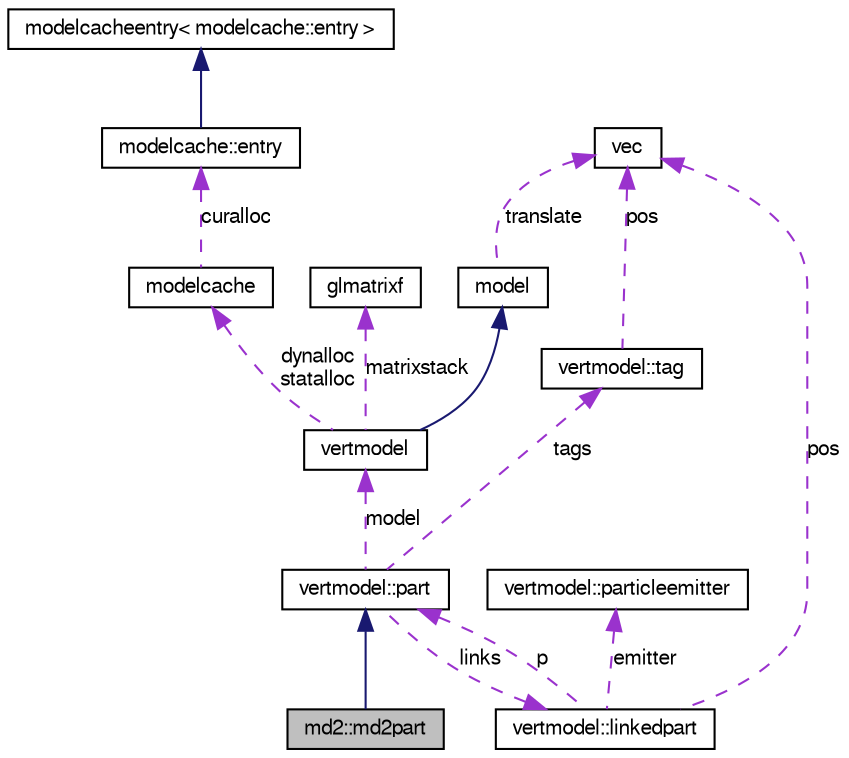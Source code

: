digraph G
{
  edge [fontname="FreeSans",fontsize="10",labelfontname="FreeSans",labelfontsize="10"];
  node [fontname="FreeSans",fontsize="10",shape=record];
  Node1 [label="md2::md2part",height=0.2,width=0.4,color="black", fillcolor="grey75", style="filled" fontcolor="black"];
  Node2 -> Node1 [dir=back,color="midnightblue",fontsize="10",style="solid",fontname="FreeSans"];
  Node2 [label="vertmodel::part",height=0.2,width=0.4,color="black", fillcolor="white", style="filled",URL="$structvertmodel_1_1part.html"];
  Node3 -> Node2 [dir=back,color="darkorchid3",fontsize="10",style="dashed",label="tags",fontname="FreeSans"];
  Node3 [label="vertmodel::tag",height=0.2,width=0.4,color="black", fillcolor="white", style="filled",URL="$structvertmodel_1_1tag.html"];
  Node4 -> Node3 [dir=back,color="darkorchid3",fontsize="10",style="dashed",label="pos",fontname="FreeSans"];
  Node4 [label="vec",height=0.2,width=0.4,color="black", fillcolor="white", style="filled",URL="$structvec.html"];
  Node5 -> Node2 [dir=back,color="darkorchid3",fontsize="10",style="dashed",label="model",fontname="FreeSans"];
  Node5 [label="vertmodel",height=0.2,width=0.4,color="black", fillcolor="white", style="filled",URL="$structvertmodel.html"];
  Node6 -> Node5 [dir=back,color="midnightblue",fontsize="10",style="solid",fontname="FreeSans"];
  Node6 [label="model",height=0.2,width=0.4,color="black", fillcolor="white", style="filled",URL="$structmodel.html"];
  Node4 -> Node6 [dir=back,color="darkorchid3",fontsize="10",style="dashed",label="translate",fontname="FreeSans"];
  Node7 -> Node5 [dir=back,color="darkorchid3",fontsize="10",style="dashed",label="dynalloc\nstatalloc",fontname="FreeSans"];
  Node7 [label="modelcache",height=0.2,width=0.4,color="black", fillcolor="white", style="filled",URL="$structmodelcache.html"];
  Node8 -> Node7 [dir=back,color="darkorchid3",fontsize="10",style="dashed",label="curalloc",fontname="FreeSans"];
  Node8 [label="modelcache::entry",height=0.2,width=0.4,color="black", fillcolor="white", style="filled",URL="$structmodelcache_1_1entry.html"];
  Node9 -> Node8 [dir=back,color="midnightblue",fontsize="10",style="solid",fontname="FreeSans"];
  Node9 [label="modelcacheentry\< modelcache::entry \>",height=0.2,width=0.4,color="black", fillcolor="white", style="filled",URL="$structmodelcacheentry.html"];
  Node10 -> Node5 [dir=back,color="darkorchid3",fontsize="10",style="dashed",label="matrixstack",fontname="FreeSans"];
  Node10 [label="glmatrixf",height=0.2,width=0.4,color="black", fillcolor="white", style="filled",URL="$structglmatrixf.html"];
  Node11 -> Node2 [dir=back,color="darkorchid3",fontsize="10",style="dashed",label="links",fontname="FreeSans"];
  Node11 [label="vertmodel::linkedpart",height=0.2,width=0.4,color="black", fillcolor="white", style="filled",URL="$structvertmodel_1_1linkedpart.html"];
  Node2 -> Node11 [dir=back,color="darkorchid3",fontsize="10",style="dashed",label="p",fontname="FreeSans"];
  Node4 -> Node11 [dir=back,color="darkorchid3",fontsize="10",style="dashed",label="pos",fontname="FreeSans"];
  Node12 -> Node11 [dir=back,color="darkorchid3",fontsize="10",style="dashed",label="emitter",fontname="FreeSans"];
  Node12 [label="vertmodel::particleemitter",height=0.2,width=0.4,color="black", fillcolor="white", style="filled",URL="$structvertmodel_1_1particleemitter.html"];
}
